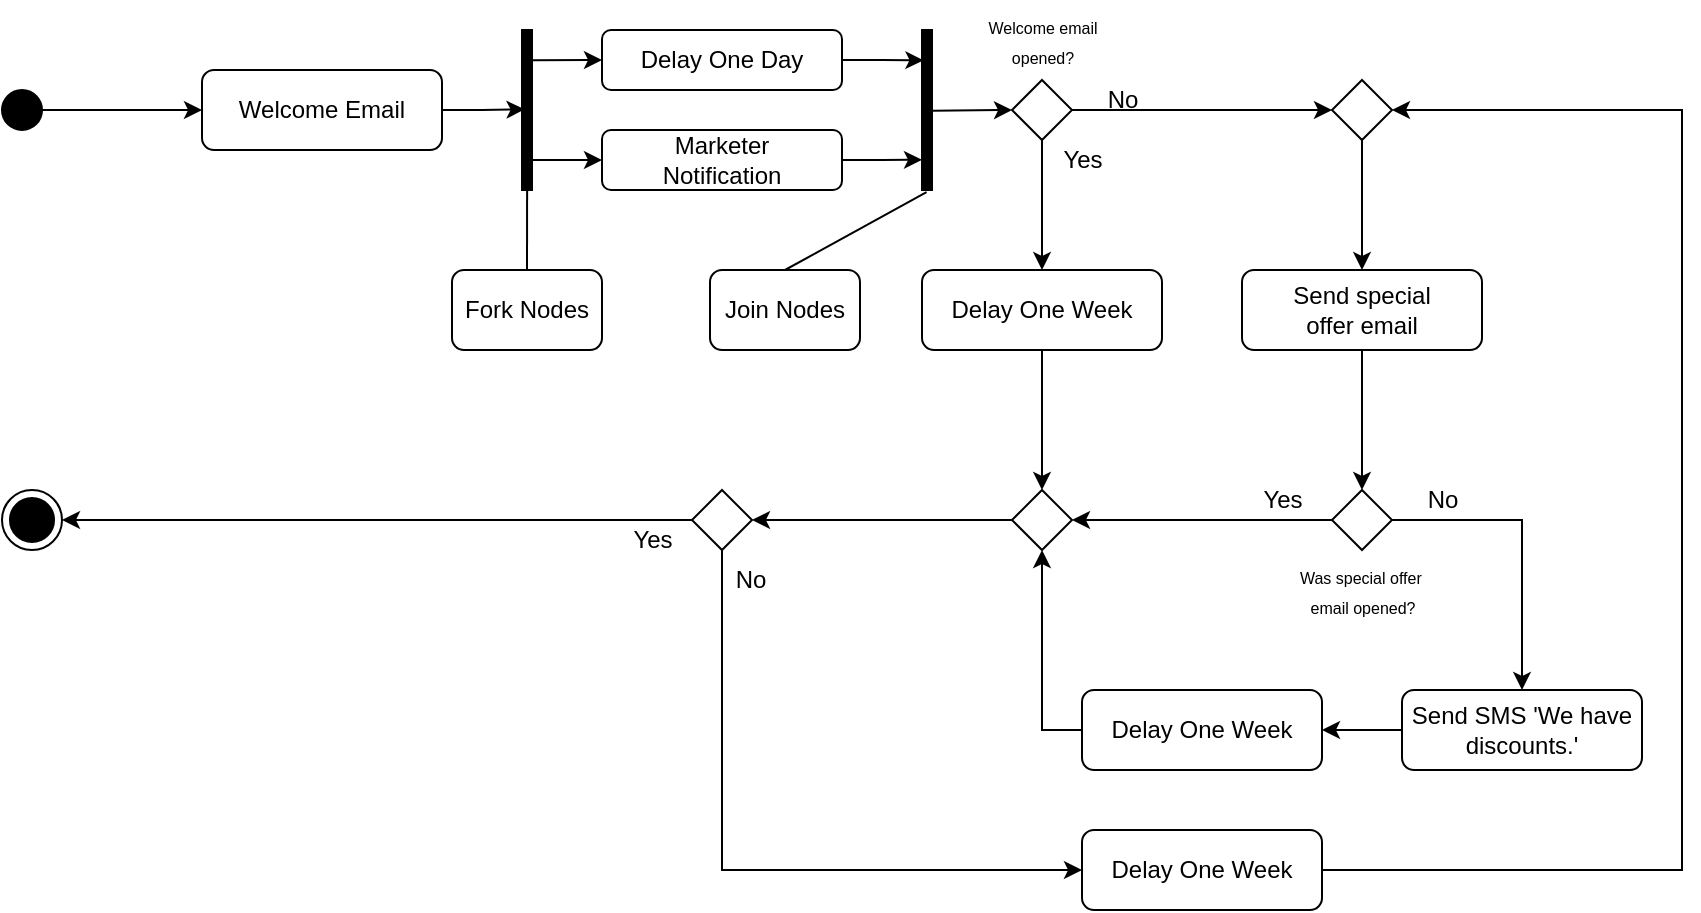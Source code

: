 <mxfile version="21.2.1" type="device">
  <diagram id="C5RBs43oDa-KdzZeNtuy" name="Page-1">
    <mxGraphModel dx="1233" dy="1187" grid="1" gridSize="10" guides="1" tooltips="1" connect="1" arrows="1" fold="1" page="1" pageScale="1" pageWidth="827" pageHeight="1169" math="0" shadow="0">
      <root>
        <mxCell id="WIyWlLk6GJQsqaUBKTNV-0" />
        <mxCell id="WIyWlLk6GJQsqaUBKTNV-1" parent="WIyWlLk6GJQsqaUBKTNV-0" />
        <mxCell id="cEt9HP1HC6SEi4tqjUeq-6" style="edgeStyle=orthogonalEdgeStyle;rounded=0;orthogonalLoop=1;jettySize=auto;html=1;exitX=1;exitY=0.5;exitDx=0;exitDy=0;entryX=0.257;entryY=0.496;entryDx=0;entryDy=0;entryPerimeter=0;" edge="1" parent="WIyWlLk6GJQsqaUBKTNV-1" source="WIyWlLk6GJQsqaUBKTNV-3" target="cEt9HP1HC6SEi4tqjUeq-4">
          <mxGeometry relative="1" as="geometry" />
        </mxCell>
        <mxCell id="WIyWlLk6GJQsqaUBKTNV-3" value="Welcome Email" style="rounded=1;whiteSpace=wrap;html=1;fontSize=12;glass=0;strokeWidth=1;shadow=0;" parent="WIyWlLk6GJQsqaUBKTNV-1" vertex="1">
          <mxGeometry x="120" y="180" width="120" height="40" as="geometry" />
        </mxCell>
        <mxCell id="cEt9HP1HC6SEi4tqjUeq-23" style="edgeStyle=orthogonalEdgeStyle;rounded=0;orthogonalLoop=1;jettySize=auto;html=1;exitX=0.5;exitY=1;exitDx=0;exitDy=0;entryX=0.5;entryY=0;entryDx=0;entryDy=0;" edge="1" parent="WIyWlLk6GJQsqaUBKTNV-1" source="WIyWlLk6GJQsqaUBKTNV-7" target="mbrXpw7Z29_kNCdEApq_-12">
          <mxGeometry relative="1" as="geometry" />
        </mxCell>
        <mxCell id="WIyWlLk6GJQsqaUBKTNV-7" value="Delay One Week" style="rounded=1;whiteSpace=wrap;html=1;fontSize=12;glass=0;strokeWidth=1;shadow=0;" parent="WIyWlLk6GJQsqaUBKTNV-1" vertex="1">
          <mxGeometry x="480" y="280" width="120" height="40" as="geometry" />
        </mxCell>
        <mxCell id="cEt9HP1HC6SEi4tqjUeq-22" style="edgeStyle=orthogonalEdgeStyle;rounded=0;orthogonalLoop=1;jettySize=auto;html=1;exitX=0;exitY=0.5;exitDx=0;exitDy=0;entryX=0.5;entryY=1;entryDx=0;entryDy=0;" edge="1" parent="WIyWlLk6GJQsqaUBKTNV-1" source="WIyWlLk6GJQsqaUBKTNV-11" target="mbrXpw7Z29_kNCdEApq_-12">
          <mxGeometry relative="1" as="geometry" />
        </mxCell>
        <mxCell id="WIyWlLk6GJQsqaUBKTNV-11" value="Delay One Week" style="rounded=1;whiteSpace=wrap;html=1;fontSize=12;glass=0;strokeWidth=1;shadow=0;" parent="WIyWlLk6GJQsqaUBKTNV-1" vertex="1">
          <mxGeometry x="560" y="490" width="120" height="40" as="geometry" />
        </mxCell>
        <mxCell id="cEt9HP1HC6SEi4tqjUeq-11" style="edgeStyle=orthogonalEdgeStyle;rounded=0;orthogonalLoop=1;jettySize=auto;html=1;exitX=1;exitY=0.5;exitDx=0;exitDy=0;entryX=0.143;entryY=0.189;entryDx=0;entryDy=0;entryPerimeter=0;" edge="1" parent="WIyWlLk6GJQsqaUBKTNV-1" source="WIyWlLk6GJQsqaUBKTNV-12" target="cEt9HP1HC6SEi4tqjUeq-10">
          <mxGeometry relative="1" as="geometry" />
        </mxCell>
        <mxCell id="WIyWlLk6GJQsqaUBKTNV-12" value="Delay One Day" style="rounded=1;whiteSpace=wrap;html=1;fontSize=12;glass=0;strokeWidth=1;shadow=0;" parent="WIyWlLk6GJQsqaUBKTNV-1" vertex="1">
          <mxGeometry x="320" y="160" width="120" height="30" as="geometry" />
        </mxCell>
        <mxCell id="kg6EBa7nbSLMzdfXosk1-1" style="edgeStyle=orthogonalEdgeStyle;rounded=0;orthogonalLoop=1;jettySize=auto;html=1;exitX=1;exitY=0.5;exitDx=0;exitDy=0;entryX=0;entryY=0.5;entryDx=0;entryDy=0;" parent="WIyWlLk6GJQsqaUBKTNV-1" source="VhWeFiaBTD0ZiUNL9AJQ-2" target="WIyWlLk6GJQsqaUBKTNV-3" edge="1">
          <mxGeometry relative="1" as="geometry">
            <mxPoint x="45" y="60" as="targetPoint" />
          </mxGeometry>
        </mxCell>
        <mxCell id="VhWeFiaBTD0ZiUNL9AJQ-2" value="" style="ellipse;fillColor=strokeColor;html=1;" parent="WIyWlLk6GJQsqaUBKTNV-1" vertex="1">
          <mxGeometry x="20" y="190" width="20" height="20" as="geometry" />
        </mxCell>
        <mxCell id="cEt9HP1HC6SEi4tqjUeq-18" style="edgeStyle=orthogonalEdgeStyle;rounded=0;orthogonalLoop=1;jettySize=auto;html=1;exitX=0;exitY=0.5;exitDx=0;exitDy=0;entryX=1;entryY=0.5;entryDx=0;entryDy=0;" edge="1" parent="WIyWlLk6GJQsqaUBKTNV-1" source="mbrXpw7Z29_kNCdEApq_-5" target="WIyWlLk6GJQsqaUBKTNV-11">
          <mxGeometry relative="1" as="geometry" />
        </mxCell>
        <mxCell id="mbrXpw7Z29_kNCdEApq_-5" value="Send SMS &#39;We have discounts.&#39;" style="rounded=1;whiteSpace=wrap;html=1;fontSize=12;glass=0;strokeWidth=1;shadow=0;" parent="WIyWlLk6GJQsqaUBKTNV-1" vertex="1">
          <mxGeometry x="720" y="490" width="120" height="40" as="geometry" />
        </mxCell>
        <mxCell id="cEt9HP1HC6SEi4tqjUeq-16" style="edgeStyle=orthogonalEdgeStyle;rounded=0;orthogonalLoop=1;jettySize=auto;html=1;exitX=0.5;exitY=1;exitDx=0;exitDy=0;entryX=0.5;entryY=0;entryDx=0;entryDy=0;" edge="1" parent="WIyWlLk6GJQsqaUBKTNV-1" source="mbrXpw7Z29_kNCdEApq_-8" target="kg6EBa7nbSLMzdfXosk1-6">
          <mxGeometry relative="1" as="geometry" />
        </mxCell>
        <mxCell id="mbrXpw7Z29_kNCdEApq_-8" value="" style="rhombus;whiteSpace=wrap;html=1;shadow=0;fontFamily=Helvetica;fontSize=12;align=center;strokeWidth=1;spacing=6;spacingTop=-4;" parent="WIyWlLk6GJQsqaUBKTNV-1" vertex="1">
          <mxGeometry x="685" y="185" width="30" height="30" as="geometry" />
        </mxCell>
        <mxCell id="mbrXpw7Z29_kNCdEApq_-11" value="No" style="text;html=1;align=center;verticalAlign=middle;resizable=0;points=[];autosize=1;strokeColor=none;fillColor=none;" parent="WIyWlLk6GJQsqaUBKTNV-1" vertex="1">
          <mxGeometry x="720" y="380" width="40" height="30" as="geometry" />
        </mxCell>
        <mxCell id="cEt9HP1HC6SEi4tqjUeq-25" style="edgeStyle=orthogonalEdgeStyle;rounded=0;orthogonalLoop=1;jettySize=auto;html=1;exitX=0;exitY=0.5;exitDx=0;exitDy=0;entryX=1;entryY=0.5;entryDx=0;entryDy=0;" edge="1" parent="WIyWlLk6GJQsqaUBKTNV-1" source="mbrXpw7Z29_kNCdEApq_-12" target="mbrXpw7Z29_kNCdEApq_-24">
          <mxGeometry relative="1" as="geometry" />
        </mxCell>
        <mxCell id="mbrXpw7Z29_kNCdEApq_-12" value="" style="rhombus;whiteSpace=wrap;html=1;shadow=0;fontFamily=Helvetica;fontSize=12;align=center;strokeWidth=1;spacing=6;spacingTop=-4;" parent="WIyWlLk6GJQsqaUBKTNV-1" vertex="1">
          <mxGeometry x="525" y="390" width="30" height="30" as="geometry" />
        </mxCell>
        <mxCell id="mbrXpw7Z29_kNCdEApq_-15" value="Yes" style="text;html=1;align=center;verticalAlign=middle;resizable=0;points=[];autosize=1;strokeColor=none;fillColor=none;" parent="WIyWlLk6GJQsqaUBKTNV-1" vertex="1">
          <mxGeometry x="640" y="380" width="40" height="30" as="geometry" />
        </mxCell>
        <mxCell id="mbrXpw7Z29_kNCdEApq_-18" value="No" style="text;html=1;align=center;verticalAlign=middle;resizable=0;points=[];autosize=1;strokeColor=none;fillColor=none;" parent="WIyWlLk6GJQsqaUBKTNV-1" vertex="1">
          <mxGeometry x="374" y="420" width="40" height="30" as="geometry" />
        </mxCell>
        <mxCell id="mbrXpw7Z29_kNCdEApq_-19" value="Join Nodes" style="rounded=1;whiteSpace=wrap;html=1;fontSize=12;glass=0;strokeWidth=1;shadow=0;" parent="WIyWlLk6GJQsqaUBKTNV-1" vertex="1">
          <mxGeometry x="374" y="280" width="75" height="40" as="geometry" />
        </mxCell>
        <mxCell id="mbrXpw7Z29_kNCdEApq_-21" value="Fork Nodes" style="rounded=1;whiteSpace=wrap;html=1;fontSize=12;glass=0;strokeWidth=1;shadow=0;" parent="WIyWlLk6GJQsqaUBKTNV-1" vertex="1">
          <mxGeometry x="245" y="280" width="75" height="40" as="geometry" />
        </mxCell>
        <mxCell id="cEt9HP1HC6SEi4tqjUeq-26" style="edgeStyle=orthogonalEdgeStyle;rounded=0;orthogonalLoop=1;jettySize=auto;html=1;exitX=0.5;exitY=1;exitDx=0;exitDy=0;entryX=0;entryY=0.5;entryDx=0;entryDy=0;" edge="1" parent="WIyWlLk6GJQsqaUBKTNV-1" source="mbrXpw7Z29_kNCdEApq_-24" target="kg6EBa7nbSLMzdfXosk1-14">
          <mxGeometry relative="1" as="geometry" />
        </mxCell>
        <mxCell id="cEt9HP1HC6SEi4tqjUeq-27" style="edgeStyle=orthogonalEdgeStyle;rounded=0;orthogonalLoop=1;jettySize=auto;html=1;exitX=0;exitY=0.5;exitDx=0;exitDy=0;entryX=1;entryY=0.5;entryDx=0;entryDy=0;" edge="1" parent="WIyWlLk6GJQsqaUBKTNV-1" source="mbrXpw7Z29_kNCdEApq_-24" target="mbrXpw7Z29_kNCdEApq_-39">
          <mxGeometry relative="1" as="geometry" />
        </mxCell>
        <mxCell id="mbrXpw7Z29_kNCdEApq_-24" value="" style="rhombus;whiteSpace=wrap;html=1;shadow=0;fontFamily=Helvetica;fontSize=12;align=center;strokeWidth=1;spacing=6;spacingTop=-4;" parent="WIyWlLk6GJQsqaUBKTNV-1" vertex="1">
          <mxGeometry x="365" y="390" width="30" height="30" as="geometry" />
        </mxCell>
        <mxCell id="mbrXpw7Z29_kNCdEApq_-27" value="Yes" style="text;html=1;align=center;verticalAlign=middle;resizable=0;points=[];autosize=1;strokeColor=none;fillColor=none;" parent="WIyWlLk6GJQsqaUBKTNV-1" vertex="1">
          <mxGeometry x="540" y="210" width="40" height="30" as="geometry" />
        </mxCell>
        <mxCell id="cEt9HP1HC6SEi4tqjUeq-19" style="edgeStyle=orthogonalEdgeStyle;rounded=0;orthogonalLoop=1;jettySize=auto;html=1;exitX=1;exitY=0.5;exitDx=0;exitDy=0;entryX=0.5;entryY=0;entryDx=0;entryDy=0;" edge="1" parent="WIyWlLk6GJQsqaUBKTNV-1" source="mbrXpw7Z29_kNCdEApq_-34" target="mbrXpw7Z29_kNCdEApq_-5">
          <mxGeometry relative="1" as="geometry" />
        </mxCell>
        <mxCell id="cEt9HP1HC6SEi4tqjUeq-20" style="edgeStyle=orthogonalEdgeStyle;rounded=0;orthogonalLoop=1;jettySize=auto;html=1;exitX=0;exitY=0.5;exitDx=0;exitDy=0;entryX=1;entryY=0.5;entryDx=0;entryDy=0;" edge="1" parent="WIyWlLk6GJQsqaUBKTNV-1" source="mbrXpw7Z29_kNCdEApq_-34" target="mbrXpw7Z29_kNCdEApq_-12">
          <mxGeometry relative="1" as="geometry" />
        </mxCell>
        <mxCell id="mbrXpw7Z29_kNCdEApq_-34" value="" style="rhombus;whiteSpace=wrap;html=1;shadow=0;fontFamily=Helvetica;fontSize=12;align=center;strokeWidth=1;spacing=6;spacingTop=-4;" parent="WIyWlLk6GJQsqaUBKTNV-1" vertex="1">
          <mxGeometry x="685" y="390" width="30" height="30" as="geometry" />
        </mxCell>
        <mxCell id="mbrXpw7Z29_kNCdEApq_-39" value="" style="ellipse;html=1;shape=endState;fillColor=strokeColor;" parent="WIyWlLk6GJQsqaUBKTNV-1" vertex="1">
          <mxGeometry x="20" y="390" width="30" height="30" as="geometry" />
        </mxCell>
        <mxCell id="mbrXpw7Z29_kNCdEApq_-42" value="&lt;span style=&quot;font-size: 8px;&quot;&gt;Welcome email&lt;br&gt;opened?&lt;br&gt;&lt;/span&gt;" style="text;html=1;align=center;verticalAlign=middle;resizable=0;points=[];autosize=1;strokeColor=none;fillColor=none;" parent="WIyWlLk6GJQsqaUBKTNV-1" vertex="1">
          <mxGeometry x="500" y="145" width="80" height="40" as="geometry" />
        </mxCell>
        <mxCell id="cEt9HP1HC6SEi4tqjUeq-17" style="edgeStyle=orthogonalEdgeStyle;rounded=0;orthogonalLoop=1;jettySize=auto;html=1;exitX=0.5;exitY=1;exitDx=0;exitDy=0;entryX=0.5;entryY=0;entryDx=0;entryDy=0;" edge="1" parent="WIyWlLk6GJQsqaUBKTNV-1" source="kg6EBa7nbSLMzdfXosk1-6" target="mbrXpw7Z29_kNCdEApq_-34">
          <mxGeometry relative="1" as="geometry" />
        </mxCell>
        <mxCell id="kg6EBa7nbSLMzdfXosk1-6" value="Send special&lt;br&gt;offer email" style="rounded=1;whiteSpace=wrap;html=1;fontSize=12;glass=0;strokeWidth=1;shadow=0;" parent="WIyWlLk6GJQsqaUBKTNV-1" vertex="1">
          <mxGeometry x="640" y="280" width="120" height="40" as="geometry" />
        </mxCell>
        <mxCell id="cEt9HP1HC6SEi4tqjUeq-24" style="edgeStyle=orthogonalEdgeStyle;rounded=0;orthogonalLoop=1;jettySize=auto;html=1;exitX=1;exitY=0.5;exitDx=0;exitDy=0;entryX=1;entryY=0.5;entryDx=0;entryDy=0;" edge="1" parent="WIyWlLk6GJQsqaUBKTNV-1" source="kg6EBa7nbSLMzdfXosk1-14" target="mbrXpw7Z29_kNCdEApq_-8">
          <mxGeometry relative="1" as="geometry">
            <Array as="points">
              <mxPoint x="860" y="580" />
              <mxPoint x="860" y="200" />
            </Array>
          </mxGeometry>
        </mxCell>
        <mxCell id="kg6EBa7nbSLMzdfXosk1-14" value="Delay One Week" style="rounded=1;whiteSpace=wrap;html=1;fontSize=12;glass=0;strokeWidth=1;shadow=0;" parent="WIyWlLk6GJQsqaUBKTNV-1" vertex="1">
          <mxGeometry x="560" y="560" width="120" height="40" as="geometry" />
        </mxCell>
        <mxCell id="cEt9HP1HC6SEi4tqjUeq-14" style="edgeStyle=orthogonalEdgeStyle;rounded=0;orthogonalLoop=1;jettySize=auto;html=1;exitX=0.5;exitY=1;exitDx=0;exitDy=0;entryX=0.5;entryY=0;entryDx=0;entryDy=0;" edge="1" parent="WIyWlLk6GJQsqaUBKTNV-1" source="kg6EBa7nbSLMzdfXosk1-19" target="WIyWlLk6GJQsqaUBKTNV-7">
          <mxGeometry relative="1" as="geometry" />
        </mxCell>
        <mxCell id="cEt9HP1HC6SEi4tqjUeq-15" style="edgeStyle=orthogonalEdgeStyle;rounded=0;orthogonalLoop=1;jettySize=auto;html=1;exitX=1;exitY=0.5;exitDx=0;exitDy=0;entryX=0;entryY=0.5;entryDx=0;entryDy=0;" edge="1" parent="WIyWlLk6GJQsqaUBKTNV-1" source="kg6EBa7nbSLMzdfXosk1-19" target="mbrXpw7Z29_kNCdEApq_-8">
          <mxGeometry relative="1" as="geometry" />
        </mxCell>
        <mxCell id="kg6EBa7nbSLMzdfXosk1-19" value="" style="rhombus;whiteSpace=wrap;html=1;shadow=0;fontFamily=Helvetica;fontSize=12;align=center;strokeWidth=1;spacing=6;spacingTop=-4;" parent="WIyWlLk6GJQsqaUBKTNV-1" vertex="1">
          <mxGeometry x="525" y="185" width="30" height="30" as="geometry" />
        </mxCell>
        <mxCell id="kg6EBa7nbSLMzdfXosk1-21" value="Yes" style="text;html=1;align=center;verticalAlign=middle;resizable=0;points=[];autosize=1;strokeColor=none;fillColor=none;" parent="WIyWlLk6GJQsqaUBKTNV-1" vertex="1">
          <mxGeometry x="325" y="400" width="40" height="30" as="geometry" />
        </mxCell>
        <mxCell id="kg6EBa7nbSLMzdfXosk1-23" value="No" style="text;html=1;align=center;verticalAlign=middle;resizable=0;points=[];autosize=1;strokeColor=none;fillColor=none;" parent="WIyWlLk6GJQsqaUBKTNV-1" vertex="1">
          <mxGeometry x="560" y="180" width="40" height="30" as="geometry" />
        </mxCell>
        <mxCell id="cEt9HP1HC6SEi4tqjUeq-4" value="" style="html=1;points=[];perimeter=orthogonalPerimeter;fillColor=strokeColor;" vertex="1" parent="WIyWlLk6GJQsqaUBKTNV-1">
          <mxGeometry x="280" y="160" width="5" height="80" as="geometry" />
        </mxCell>
        <mxCell id="cEt9HP1HC6SEi4tqjUeq-12" style="edgeStyle=orthogonalEdgeStyle;rounded=0;orthogonalLoop=1;jettySize=auto;html=1;exitX=1;exitY=0.5;exitDx=0;exitDy=0;entryX=0;entryY=0.811;entryDx=0;entryDy=0;entryPerimeter=0;" edge="1" parent="WIyWlLk6GJQsqaUBKTNV-1" source="cEt9HP1HC6SEi4tqjUeq-7" target="cEt9HP1HC6SEi4tqjUeq-10">
          <mxGeometry relative="1" as="geometry" />
        </mxCell>
        <mxCell id="cEt9HP1HC6SEi4tqjUeq-7" value="Marketer&lt;br&gt;Notification" style="rounded=1;whiteSpace=wrap;html=1;fontSize=12;glass=0;strokeWidth=1;shadow=0;" vertex="1" parent="WIyWlLk6GJQsqaUBKTNV-1">
          <mxGeometry x="320" y="210" width="120" height="30" as="geometry" />
        </mxCell>
        <mxCell id="cEt9HP1HC6SEi4tqjUeq-8" value="" style="endArrow=classic;html=1;rounded=0;entryX=0;entryY=0.5;entryDx=0;entryDy=0;" edge="1" parent="WIyWlLk6GJQsqaUBKTNV-1" target="cEt9HP1HC6SEi4tqjUeq-7">
          <mxGeometry width="50" height="50" relative="1" as="geometry">
            <mxPoint x="283" y="225" as="sourcePoint" />
            <mxPoint x="400" y="260" as="targetPoint" />
          </mxGeometry>
        </mxCell>
        <mxCell id="cEt9HP1HC6SEi4tqjUeq-9" value="" style="endArrow=classic;html=1;rounded=0;entryX=0;entryY=0.5;entryDx=0;entryDy=0;exitX=1.057;exitY=0.189;exitDx=0;exitDy=0;exitPerimeter=0;" edge="1" parent="WIyWlLk6GJQsqaUBKTNV-1" source="cEt9HP1HC6SEi4tqjUeq-4" target="WIyWlLk6GJQsqaUBKTNV-12">
          <mxGeometry width="50" height="50" relative="1" as="geometry">
            <mxPoint x="300" y="190" as="sourcePoint" />
            <mxPoint x="330" y="235" as="targetPoint" />
          </mxGeometry>
        </mxCell>
        <mxCell id="cEt9HP1HC6SEi4tqjUeq-10" value="" style="html=1;points=[];perimeter=orthogonalPerimeter;fillColor=strokeColor;" vertex="1" parent="WIyWlLk6GJQsqaUBKTNV-1">
          <mxGeometry x="480" y="160" width="5" height="80" as="geometry" />
        </mxCell>
        <mxCell id="cEt9HP1HC6SEi4tqjUeq-13" value="" style="endArrow=classic;html=1;rounded=0;entryX=0;entryY=0.5;entryDx=0;entryDy=0;exitX=1.034;exitY=0.504;exitDx=0;exitDy=0;exitPerimeter=0;" edge="1" parent="WIyWlLk6GJQsqaUBKTNV-1" source="cEt9HP1HC6SEi4tqjUeq-10" target="kg6EBa7nbSLMzdfXosk1-19">
          <mxGeometry width="50" height="50" relative="1" as="geometry">
            <mxPoint x="490" y="320" as="sourcePoint" />
            <mxPoint x="540" y="270" as="targetPoint" />
          </mxGeometry>
        </mxCell>
        <mxCell id="cEt9HP1HC6SEi4tqjUeq-21" value="&lt;span style=&quot;font-size: 8px;&quot;&gt;Was special offer&amp;nbsp;&lt;br&gt;email opened?&lt;br&gt;&lt;/span&gt;" style="text;html=1;align=center;verticalAlign=middle;resizable=0;points=[];autosize=1;strokeColor=none;fillColor=none;" vertex="1" parent="WIyWlLk6GJQsqaUBKTNV-1">
          <mxGeometry x="655" y="420" width="90" height="40" as="geometry" />
        </mxCell>
        <mxCell id="cEt9HP1HC6SEi4tqjUeq-28" value="" style="endArrow=none;html=1;rounded=0;entryX=0.511;entryY=0.986;entryDx=0;entryDy=0;entryPerimeter=0;exitX=0.5;exitY=0;exitDx=0;exitDy=0;" edge="1" parent="WIyWlLk6GJQsqaUBKTNV-1" source="mbrXpw7Z29_kNCdEApq_-21" target="cEt9HP1HC6SEi4tqjUeq-4">
          <mxGeometry width="50" height="50" relative="1" as="geometry">
            <mxPoint x="430" y="520" as="sourcePoint" />
            <mxPoint x="480" y="470" as="targetPoint" />
          </mxGeometry>
        </mxCell>
        <mxCell id="cEt9HP1HC6SEi4tqjUeq-29" value="" style="endArrow=none;html=1;rounded=0;entryX=0.456;entryY=1.014;entryDx=0;entryDy=0;entryPerimeter=0;exitX=0.5;exitY=0;exitDx=0;exitDy=0;" edge="1" parent="WIyWlLk6GJQsqaUBKTNV-1" source="mbrXpw7Z29_kNCdEApq_-19" target="cEt9HP1HC6SEi4tqjUeq-10">
          <mxGeometry width="50" height="50" relative="1" as="geometry">
            <mxPoint x="293" y="290" as="sourcePoint" />
            <mxPoint x="293" y="249" as="targetPoint" />
          </mxGeometry>
        </mxCell>
      </root>
    </mxGraphModel>
  </diagram>
</mxfile>
